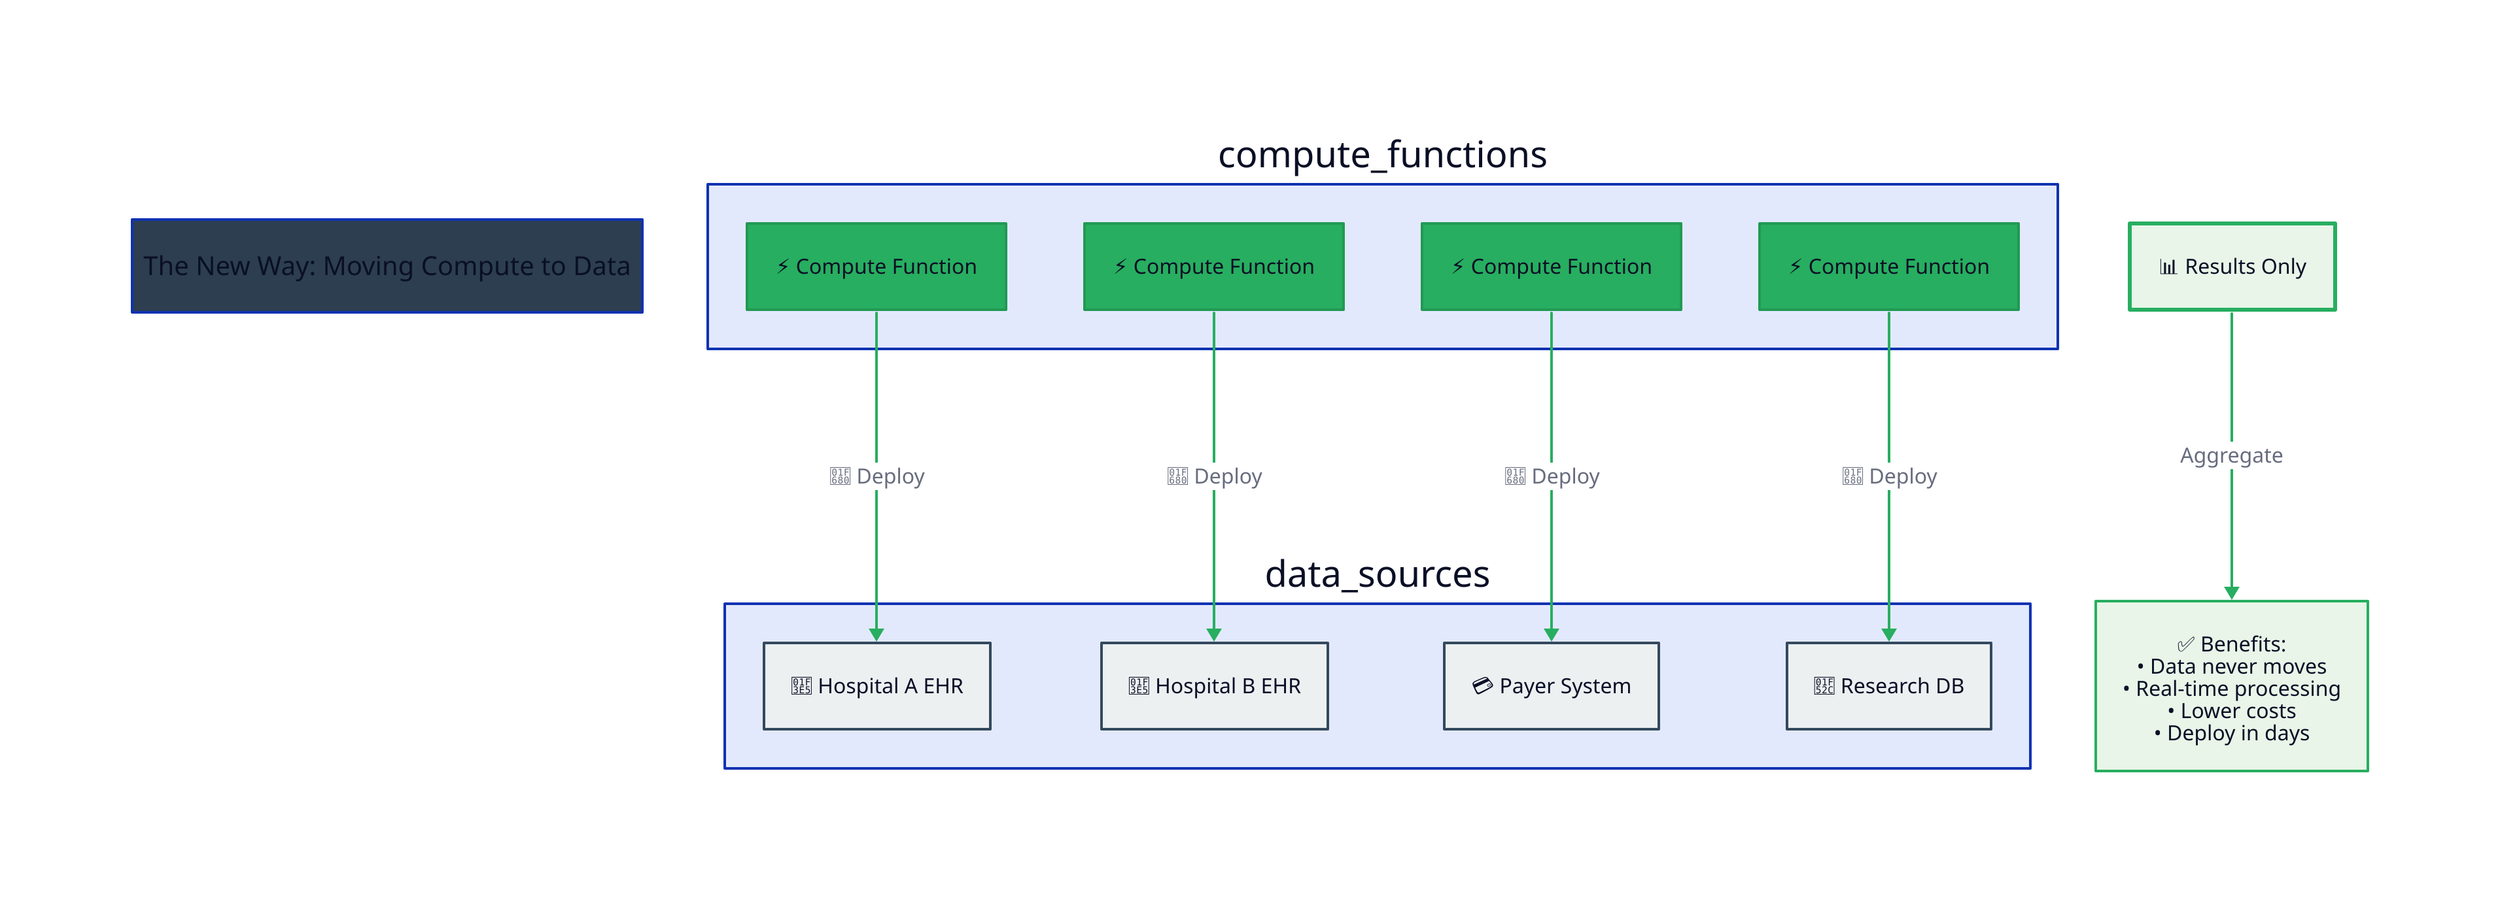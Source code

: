 # Compute-to-Data - Creative Architecture Version

# Use default dagre layout engine (most compatible)
vars: {
  d2-config: {
    layout-engine: dagre
  }
}

title: "The New Way: Moving Compute to Data" {
  style: {
    font-size: 20
    fill: "#2c3e50"
  }
}

# Data sources in a more architectural layout
data_sources: {
  hospital_a: "🏥 Hospital A EHR" {
    shape: rectangle
    style: {
      fill: "#ecf0f1"
      stroke: "#34495e"
      stroke-width: 2
    }
  }
  
  hospital_b: "🏥 Hospital B EHR" {
    shape: rectangle
    style: {
      fill: "#ecf0f1"
      stroke: "#34495e"
      stroke-width: 2
    }
  }
  
  payer: "💳 Payer System" {
    shape: rectangle
    style: {
      fill: "#ecf0f1"
      stroke: "#34495e"
      stroke-width: 2
    }
  }
  
  research: "🔬 Research DB" {
    shape: rectangle
    style: {
      fill: "#ecf0f1"
      stroke: "#34495e"
      stroke-width: 2
    }
  }
}

# Compute functions as floating elements
compute_functions: {
  compute_a: "⚡ Compute Function" {
    shape: rectangle
    style: {
      fill: "#27ae60"
      stroke: "#229954"
      stroke-width: 2
    }
  }
  
  compute_b: "⚡ Compute Function" {
    shape: rectangle
    style: {
      fill: "#27ae60"
      stroke: "#229954"
      stroke-width: 2
    }
  }
  
  compute_payer: "⚡ Compute Function" {
    shape: rectangle
    style: {
      fill: "#27ae60"
      stroke: "#229954"
      stroke-width: 2
    }
  }
  
  compute_research: "⚡ Compute Function" {
    shape: rectangle
    style: {
      fill: "#27ae60"
      stroke: "#229954"
      stroke-width: 2
    }
  }
}

# Deploy arrows with better styling
compute_functions.compute_a -> data_sources.hospital_a: "🚀 Deploy" {
  style: {
    stroke: "#27ae60"
    stroke-width: 2
  }
}

compute_functions.compute_b -> data_sources.hospital_b: "🚀 Deploy" {
  style: {
    stroke: "#27ae60"
    stroke-width: 2
  }
}

compute_functions.compute_payer -> data_sources.payer: "🚀 Deploy" {
  style: {
    stroke: "#27ae60"
    stroke-width: 2
  }
}

compute_functions.compute_research -> data_sources.research: "🚀 Deploy" {
  style: {
    stroke: "#27ae60"
    stroke-width: 2
  }
}

# Results aggregation with creative positioning
results_center: "📊 Results Only" {
  shape: rectangle
  style: {
    fill: "#e8f5e8"
    stroke: "#27ae60"
    stroke-width: 3
  }
}

# Benefits in an architectural callout
benefits: "✅ Benefits:\n• Data never moves\n• Real-time processing\n• Lower costs\n• Deploy in days" {
  shape: rectangle
  style: {
    fill: "#e8f5e8"
    stroke: "#27ae60"
    stroke-width: 2
  }
}

# Connect results to benefits
results_center -> benefits: "Aggregate" {
  style: {
    stroke: "#27ae60"
    stroke-width: 2
  }
} 